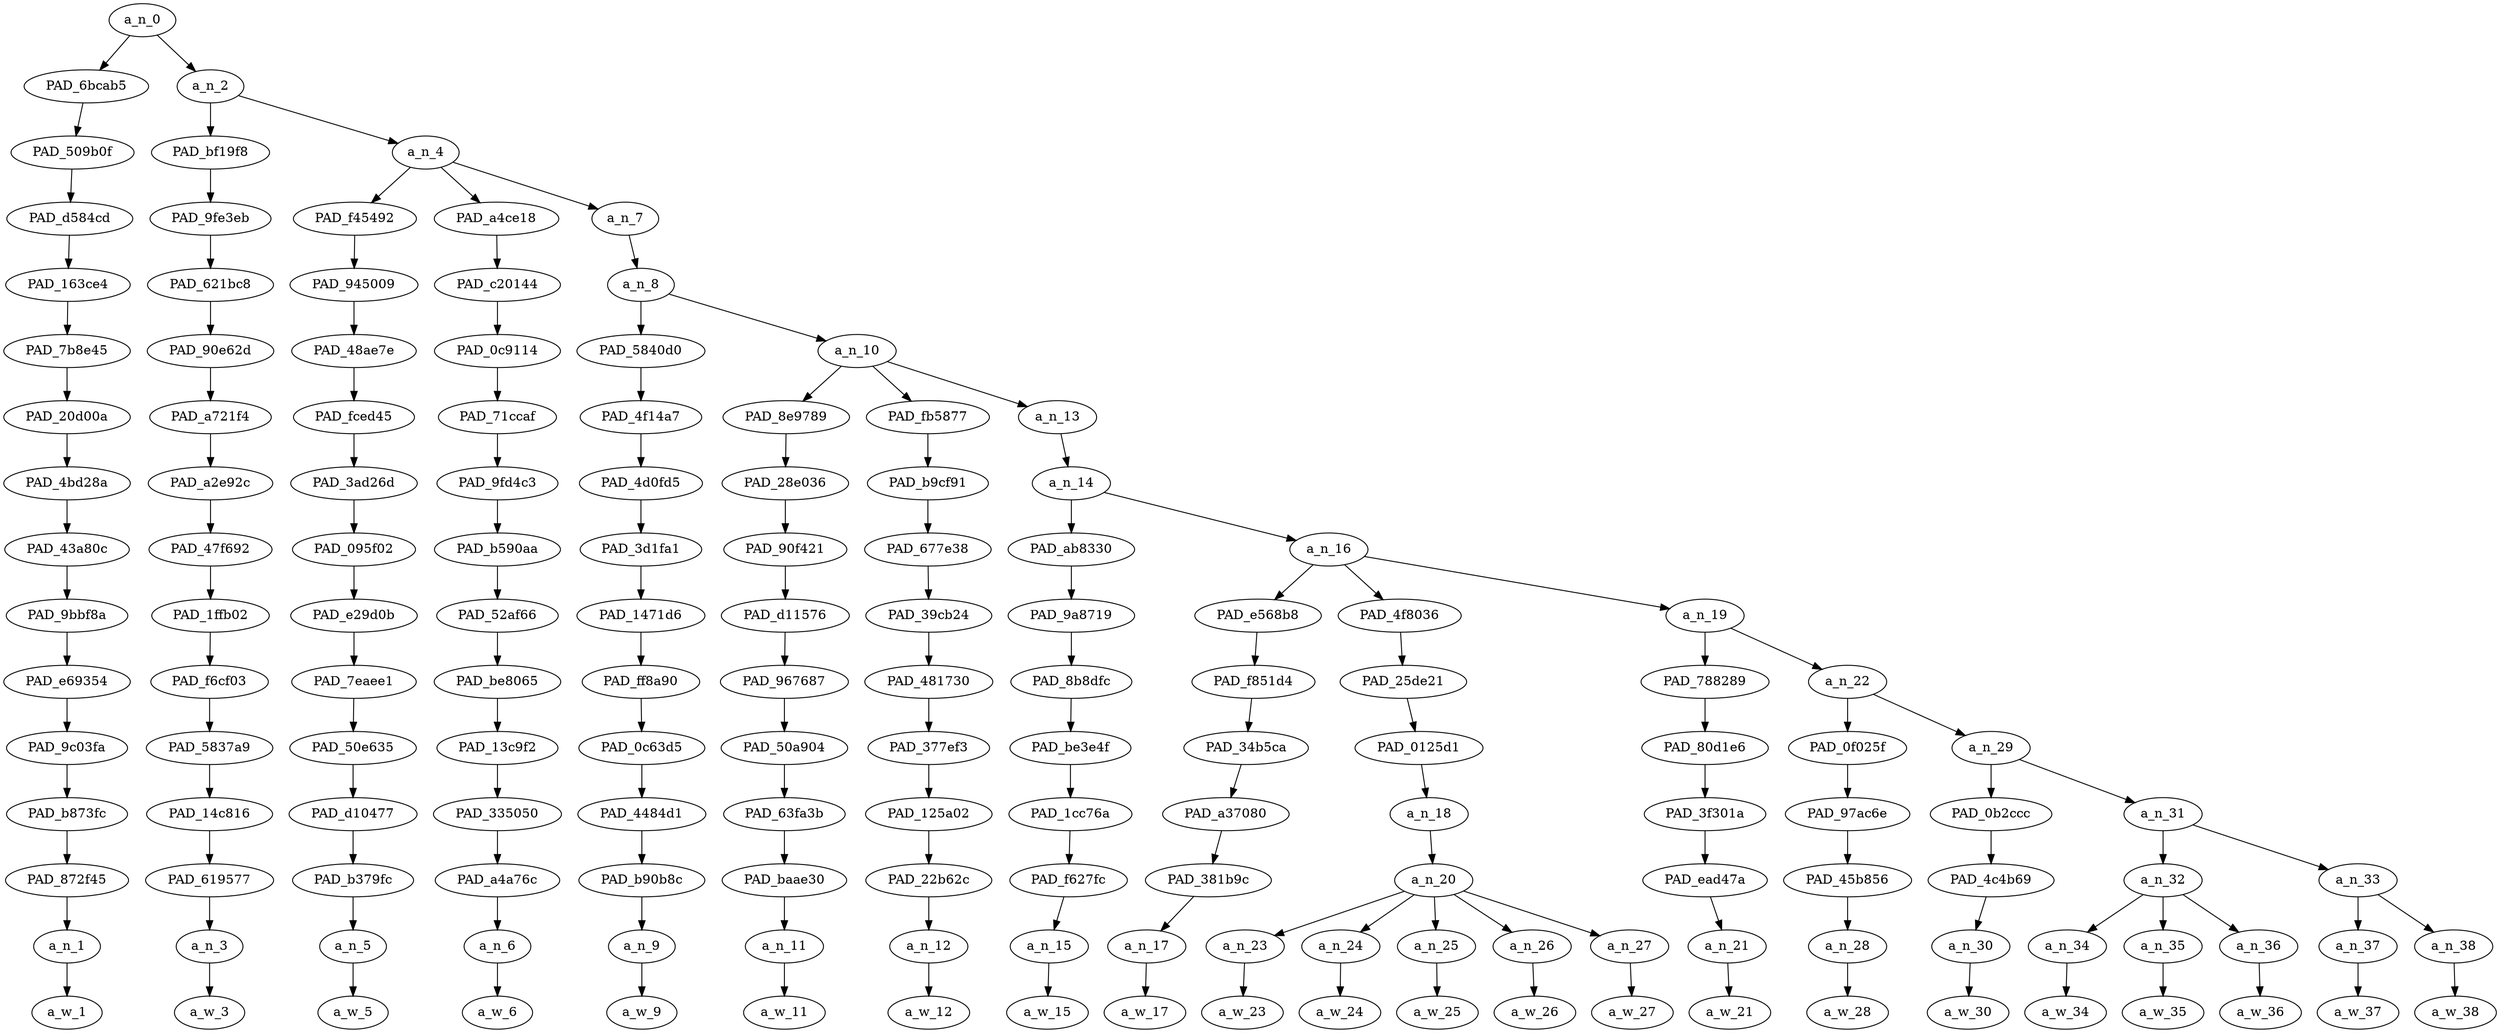 strict digraph "" {
	a_n_0	[div_dir=1,
		index=0,
		level=15,
		pos="1.113787615740741,15!",
		text_span="[0, 1, 2, 3, 4, 5, 6, 7, 8, 9, 10, 11, 12, 13, 14, 15, 16, 17, 18, 19, 20, 21]",
		value=1.00000002];
	PAD_6bcab5	[div_dir=-1,
		index=0,
		level=14,
		pos="0.0,14!",
		text_span="[0]",
		value=0.02932517];
	a_n_0 -> PAD_6bcab5;
	a_n_2	[div_dir=1,
		index=1,
		level=14,
		pos="2.227575231481482,14!",
		text_span="[1, 2, 3, 4, 5, 6, 7, 8, 9, 10, 11, 12, 13, 14, 15, 16, 17, 18, 19, 20, 21]",
		value=0.97066776];
	a_n_0 -> a_n_2;
	PAD_509b0f	[div_dir=-1,
		index=0,
		level=13,
		pos="0.0,13!",
		text_span="[0]",
		value=0.02932517];
	PAD_6bcab5 -> PAD_509b0f;
	PAD_d584cd	[div_dir=-1,
		index=0,
		level=12,
		pos="0.0,12!",
		text_span="[0]",
		value=0.02932517];
	PAD_509b0f -> PAD_d584cd;
	PAD_163ce4	[div_dir=-1,
		index=0,
		level=11,
		pos="0.0,11!",
		text_span="[0]",
		value=0.02932517];
	PAD_d584cd -> PAD_163ce4;
	PAD_7b8e45	[div_dir=-1,
		index=0,
		level=10,
		pos="0.0,10!",
		text_span="[0]",
		value=0.02932517];
	PAD_163ce4 -> PAD_7b8e45;
	PAD_20d00a	[div_dir=-1,
		index=0,
		level=9,
		pos="0.0,9!",
		text_span="[0]",
		value=0.02932517];
	PAD_7b8e45 -> PAD_20d00a;
	PAD_4bd28a	[div_dir=-1,
		index=0,
		level=8,
		pos="0.0,8!",
		text_span="[0]",
		value=0.02932517];
	PAD_20d00a -> PAD_4bd28a;
	PAD_43a80c	[div_dir=-1,
		index=0,
		level=7,
		pos="0.0,7!",
		text_span="[0]",
		value=0.02932517];
	PAD_4bd28a -> PAD_43a80c;
	PAD_9bbf8a	[div_dir=-1,
		index=0,
		level=6,
		pos="0.0,6!",
		text_span="[0]",
		value=0.02932517];
	PAD_43a80c -> PAD_9bbf8a;
	PAD_e69354	[div_dir=-1,
		index=0,
		level=5,
		pos="0.0,5!",
		text_span="[0]",
		value=0.02932517];
	PAD_9bbf8a -> PAD_e69354;
	PAD_9c03fa	[div_dir=-1,
		index=0,
		level=4,
		pos="0.0,4!",
		text_span="[0]",
		value=0.02932517];
	PAD_e69354 -> PAD_9c03fa;
	PAD_b873fc	[div_dir=-1,
		index=0,
		level=3,
		pos="0.0,3!",
		text_span="[0]",
		value=0.02932517];
	PAD_9c03fa -> PAD_b873fc;
	PAD_872f45	[div_dir=-1,
		index=0,
		level=2,
		pos="0.0,2!",
		text_span="[0]",
		value=0.02932517];
	PAD_b873fc -> PAD_872f45;
	a_n_1	[div_dir=-1,
		index=0,
		level=1,
		pos="0.0,1!",
		text_span="[0]",
		value=0.02932517];
	PAD_872f45 -> a_n_1;
	a_w_1	[div_dir=0,
		index=0,
		level=0,
		pos="0,0!",
		text_span="[0]",
		value=i];
	a_n_1 -> a_w_1;
	PAD_bf19f8	[div_dir=-1,
		index=1,
		level=13,
		pos="1.0,13!",
		text_span="[1]",
		value=0.02655956];
	a_n_2 -> PAD_bf19f8;
	a_n_4	[div_dir=1,
		index=2,
		level=13,
		pos="3.4551504629629632,13!",
		text_span="[2, 3, 4, 5, 6, 7, 8, 9, 10, 11, 12, 13, 14, 15, 16, 17, 18, 19, 20, 21]",
		value=0.94404938];
	a_n_2 -> a_n_4;
	PAD_9fe3eb	[div_dir=-1,
		index=1,
		level=12,
		pos="1.0,12!",
		text_span="[1]",
		value=0.02655956];
	PAD_bf19f8 -> PAD_9fe3eb;
	PAD_621bc8	[div_dir=-1,
		index=1,
		level=11,
		pos="1.0,11!",
		text_span="[1]",
		value=0.02655956];
	PAD_9fe3eb -> PAD_621bc8;
	PAD_90e62d	[div_dir=-1,
		index=1,
		level=10,
		pos="1.0,10!",
		text_span="[1]",
		value=0.02655956];
	PAD_621bc8 -> PAD_90e62d;
	PAD_a721f4	[div_dir=-1,
		index=1,
		level=9,
		pos="1.0,9!",
		text_span="[1]",
		value=0.02655956];
	PAD_90e62d -> PAD_a721f4;
	PAD_a2e92c	[div_dir=-1,
		index=1,
		level=8,
		pos="1.0,8!",
		text_span="[1]",
		value=0.02655956];
	PAD_a721f4 -> PAD_a2e92c;
	PAD_47f692	[div_dir=-1,
		index=1,
		level=7,
		pos="1.0,7!",
		text_span="[1]",
		value=0.02655956];
	PAD_a2e92c -> PAD_47f692;
	PAD_1ffb02	[div_dir=-1,
		index=1,
		level=6,
		pos="1.0,6!",
		text_span="[1]",
		value=0.02655956];
	PAD_47f692 -> PAD_1ffb02;
	PAD_f6cf03	[div_dir=-1,
		index=1,
		level=5,
		pos="1.0,5!",
		text_span="[1]",
		value=0.02655956];
	PAD_1ffb02 -> PAD_f6cf03;
	PAD_5837a9	[div_dir=-1,
		index=1,
		level=4,
		pos="1.0,4!",
		text_span="[1]",
		value=0.02655956];
	PAD_f6cf03 -> PAD_5837a9;
	PAD_14c816	[div_dir=-1,
		index=1,
		level=3,
		pos="1.0,3!",
		text_span="[1]",
		value=0.02655956];
	PAD_5837a9 -> PAD_14c816;
	PAD_619577	[div_dir=-1,
		index=1,
		level=2,
		pos="1.0,2!",
		text_span="[1]",
		value=0.02655956];
	PAD_14c816 -> PAD_619577;
	a_n_3	[div_dir=-1,
		index=1,
		level=1,
		pos="1.0,1!",
		text_span="[1]",
		value=0.02655956];
	PAD_619577 -> a_n_3;
	a_w_3	[div_dir=0,
		index=1,
		level=0,
		pos="1,0!",
		text_span="[1]",
		value=find];
	a_n_3 -> a_w_3;
	PAD_f45492	[div_dir=-1,
		index=2,
		level=12,
		pos="2.0,12!",
		text_span="[2]",
		value=0.01942669];
	a_n_4 -> PAD_f45492;
	PAD_a4ce18	[div_dir=-1,
		index=3,
		level=12,
		pos="3.0,12!",
		text_span="[3]",
		value=0.02991483];
	a_n_4 -> PAD_a4ce18;
	a_n_7	[div_dir=1,
		index=4,
		level=12,
		pos="5.365451388888889,12!",
		text_span="[4, 5, 6, 7, 8, 9, 10, 11, 12, 13, 14, 15, 16, 17, 18, 19, 20, 21]",
		value=0.89461554];
	a_n_4 -> a_n_7;
	PAD_945009	[div_dir=-1,
		index=2,
		level=11,
		pos="2.0,11!",
		text_span="[2]",
		value=0.01942669];
	PAD_f45492 -> PAD_945009;
	PAD_48ae7e	[div_dir=-1,
		index=2,
		level=10,
		pos="2.0,10!",
		text_span="[2]",
		value=0.01942669];
	PAD_945009 -> PAD_48ae7e;
	PAD_fced45	[div_dir=-1,
		index=2,
		level=9,
		pos="2.0,9!",
		text_span="[2]",
		value=0.01942669];
	PAD_48ae7e -> PAD_fced45;
	PAD_3ad26d	[div_dir=-1,
		index=2,
		level=8,
		pos="2.0,8!",
		text_span="[2]",
		value=0.01942669];
	PAD_fced45 -> PAD_3ad26d;
	PAD_095f02	[div_dir=-1,
		index=2,
		level=7,
		pos="2.0,7!",
		text_span="[2]",
		value=0.01942669];
	PAD_3ad26d -> PAD_095f02;
	PAD_e29d0b	[div_dir=-1,
		index=2,
		level=6,
		pos="2.0,6!",
		text_span="[2]",
		value=0.01942669];
	PAD_095f02 -> PAD_e29d0b;
	PAD_7eaee1	[div_dir=-1,
		index=2,
		level=5,
		pos="2.0,5!",
		text_span="[2]",
		value=0.01942669];
	PAD_e29d0b -> PAD_7eaee1;
	PAD_50e635	[div_dir=-1,
		index=2,
		level=4,
		pos="2.0,4!",
		text_span="[2]",
		value=0.01942669];
	PAD_7eaee1 -> PAD_50e635;
	PAD_d10477	[div_dir=-1,
		index=2,
		level=3,
		pos="2.0,3!",
		text_span="[2]",
		value=0.01942669];
	PAD_50e635 -> PAD_d10477;
	PAD_b379fc	[div_dir=-1,
		index=2,
		level=2,
		pos="2.0,2!",
		text_span="[2]",
		value=0.01942669];
	PAD_d10477 -> PAD_b379fc;
	a_n_5	[div_dir=-1,
		index=2,
		level=1,
		pos="2.0,1!",
		text_span="[2]",
		value=0.01942669];
	PAD_b379fc -> a_n_5;
	a_w_5	[div_dir=0,
		index=2,
		level=0,
		pos="2,0!",
		text_span="[2]",
		value=it];
	a_n_5 -> a_w_5;
	PAD_c20144	[div_dir=-1,
		index=3,
		level=11,
		pos="3.0,11!",
		text_span="[3]",
		value=0.02991483];
	PAD_a4ce18 -> PAD_c20144;
	PAD_0c9114	[div_dir=-1,
		index=3,
		level=10,
		pos="3.0,10!",
		text_span="[3]",
		value=0.02991483];
	PAD_c20144 -> PAD_0c9114;
	PAD_71ccaf	[div_dir=-1,
		index=3,
		level=9,
		pos="3.0,9!",
		text_span="[3]",
		value=0.02991483];
	PAD_0c9114 -> PAD_71ccaf;
	PAD_9fd4c3	[div_dir=-1,
		index=3,
		level=8,
		pos="3.0,8!",
		text_span="[3]",
		value=0.02991483];
	PAD_71ccaf -> PAD_9fd4c3;
	PAD_b590aa	[div_dir=-1,
		index=3,
		level=7,
		pos="3.0,7!",
		text_span="[3]",
		value=0.02991483];
	PAD_9fd4c3 -> PAD_b590aa;
	PAD_52af66	[div_dir=-1,
		index=3,
		level=6,
		pos="3.0,6!",
		text_span="[3]",
		value=0.02991483];
	PAD_b590aa -> PAD_52af66;
	PAD_be8065	[div_dir=-1,
		index=3,
		level=5,
		pos="3.0,5!",
		text_span="[3]",
		value=0.02991483];
	PAD_52af66 -> PAD_be8065;
	PAD_13c9f2	[div_dir=-1,
		index=3,
		level=4,
		pos="3.0,4!",
		text_span="[3]",
		value=0.02991483];
	PAD_be8065 -> PAD_13c9f2;
	PAD_335050	[div_dir=-1,
		index=3,
		level=3,
		pos="3.0,3!",
		text_span="[3]",
		value=0.02991483];
	PAD_13c9f2 -> PAD_335050;
	PAD_a4a76c	[div_dir=-1,
		index=3,
		level=2,
		pos="3.0,2!",
		text_span="[3]",
		value=0.02991483];
	PAD_335050 -> PAD_a4a76c;
	a_n_6	[div_dir=-1,
		index=3,
		level=1,
		pos="3.0,1!",
		text_span="[3]",
		value=0.02991483];
	PAD_a4a76c -> a_n_6;
	a_w_6	[div_dir=0,
		index=3,
		level=0,
		pos="3,0!",
		text_span="[3]",
		value=easy];
	a_n_6 -> a_w_6;
	a_n_8	[div_dir=1,
		index=4,
		level=11,
		pos="5.365451388888889,11!",
		text_span="[4, 5, 6, 7, 8, 9, 10, 11, 12, 13, 14, 15, 16, 17, 18, 19, 20, 21]",
		value=0.89449437];
	a_n_7 -> a_n_8;
	PAD_5840d0	[div_dir=-1,
		index=4,
		level=10,
		pos="4.0,10!",
		text_span="[4]",
		value=0.01660086];
	a_n_8 -> PAD_5840d0;
	a_n_10	[div_dir=1,
		index=5,
		level=10,
		pos="6.730902777777778,10!",
		text_span="[5, 6, 7, 8, 9, 10, 11, 12, 13, 14, 15, 16, 17, 18, 19, 20, 21]",
		value=0.87777234];
	a_n_8 -> a_n_10;
	PAD_4f14a7	[div_dir=-1,
		index=4,
		level=9,
		pos="4.0,9!",
		text_span="[4]",
		value=0.01660086];
	PAD_5840d0 -> PAD_4f14a7;
	PAD_4d0fd5	[div_dir=-1,
		index=4,
		level=8,
		pos="4.0,8!",
		text_span="[4]",
		value=0.01660086];
	PAD_4f14a7 -> PAD_4d0fd5;
	PAD_3d1fa1	[div_dir=-1,
		index=4,
		level=7,
		pos="4.0,7!",
		text_span="[4]",
		value=0.01660086];
	PAD_4d0fd5 -> PAD_3d1fa1;
	PAD_1471d6	[div_dir=-1,
		index=4,
		level=6,
		pos="4.0,6!",
		text_span="[4]",
		value=0.01660086];
	PAD_3d1fa1 -> PAD_1471d6;
	PAD_ff8a90	[div_dir=-1,
		index=4,
		level=5,
		pos="4.0,5!",
		text_span="[4]",
		value=0.01660086];
	PAD_1471d6 -> PAD_ff8a90;
	PAD_0c63d5	[div_dir=-1,
		index=4,
		level=4,
		pos="4.0,4!",
		text_span="[4]",
		value=0.01660086];
	PAD_ff8a90 -> PAD_0c63d5;
	PAD_4484d1	[div_dir=-1,
		index=4,
		level=3,
		pos="4.0,3!",
		text_span="[4]",
		value=0.01660086];
	PAD_0c63d5 -> PAD_4484d1;
	PAD_b90b8c	[div_dir=-1,
		index=4,
		level=2,
		pos="4.0,2!",
		text_span="[4]",
		value=0.01660086];
	PAD_4484d1 -> PAD_b90b8c;
	a_n_9	[div_dir=-1,
		index=4,
		level=1,
		pos="4.0,1!",
		text_span="[4]",
		value=0.01660086];
	PAD_b90b8c -> a_n_9;
	a_w_9	[div_dir=0,
		index=4,
		level=0,
		pos="4,0!",
		text_span="[4]",
		value=to];
	a_n_9 -> a_w_9;
	PAD_8e9789	[div_dir=-1,
		index=5,
		level=9,
		pos="5.0,9!",
		text_span="[5]",
		value=0.02167676];
	a_n_10 -> PAD_8e9789;
	PAD_fb5877	[div_dir=1,
		index=6,
		level=9,
		pos="6.0,9!",
		text_span="[6]",
		value=0.02677557];
	a_n_10 -> PAD_fb5877;
	a_n_13	[div_dir=1,
		index=7,
		level=9,
		pos="9.192708333333332,9!",
		text_span="[7, 8, 9, 10, 11, 12, 13, 14, 15, 16, 17, 18, 19, 20, 21]",
		value=0.82919496];
	a_n_10 -> a_n_13;
	PAD_28e036	[div_dir=-1,
		index=5,
		level=8,
		pos="5.0,8!",
		text_span="[5]",
		value=0.02167676];
	PAD_8e9789 -> PAD_28e036;
	PAD_90f421	[div_dir=-1,
		index=5,
		level=7,
		pos="5.0,7!",
		text_span="[5]",
		value=0.02167676];
	PAD_28e036 -> PAD_90f421;
	PAD_d11576	[div_dir=-1,
		index=5,
		level=6,
		pos="5.0,6!",
		text_span="[5]",
		value=0.02167676];
	PAD_90f421 -> PAD_d11576;
	PAD_967687	[div_dir=-1,
		index=5,
		level=5,
		pos="5.0,5!",
		text_span="[5]",
		value=0.02167676];
	PAD_d11576 -> PAD_967687;
	PAD_50a904	[div_dir=-1,
		index=5,
		level=4,
		pos="5.0,4!",
		text_span="[5]",
		value=0.02167676];
	PAD_967687 -> PAD_50a904;
	PAD_63fa3b	[div_dir=-1,
		index=5,
		level=3,
		pos="5.0,3!",
		text_span="[5]",
		value=0.02167676];
	PAD_50a904 -> PAD_63fa3b;
	PAD_baae30	[div_dir=-1,
		index=5,
		level=2,
		pos="5.0,2!",
		text_span="[5]",
		value=0.02167676];
	PAD_63fa3b -> PAD_baae30;
	a_n_11	[div_dir=-1,
		index=5,
		level=1,
		pos="5.0,1!",
		text_span="[5]",
		value=0.02167676];
	PAD_baae30 -> a_n_11;
	a_w_11	[div_dir=0,
		index=5,
		level=0,
		pos="5,0!",
		text_span="[5]",
		value=get];
	a_n_11 -> a_w_11;
	PAD_b9cf91	[div_dir=1,
		index=6,
		level=8,
		pos="6.0,8!",
		text_span="[6]",
		value=0.02677557];
	PAD_fb5877 -> PAD_b9cf91;
	PAD_677e38	[div_dir=1,
		index=6,
		level=7,
		pos="6.0,7!",
		text_span="[6]",
		value=0.02677557];
	PAD_b9cf91 -> PAD_677e38;
	PAD_39cb24	[div_dir=1,
		index=6,
		level=6,
		pos="6.0,6!",
		text_span="[6]",
		value=0.02677557];
	PAD_677e38 -> PAD_39cb24;
	PAD_481730	[div_dir=1,
		index=6,
		level=5,
		pos="6.0,5!",
		text_span="[6]",
		value=0.02677557];
	PAD_39cb24 -> PAD_481730;
	PAD_377ef3	[div_dir=1,
		index=6,
		level=4,
		pos="6.0,4!",
		text_span="[6]",
		value=0.02677557];
	PAD_481730 -> PAD_377ef3;
	PAD_125a02	[div_dir=1,
		index=6,
		level=3,
		pos="6.0,3!",
		text_span="[6]",
		value=0.02677557];
	PAD_377ef3 -> PAD_125a02;
	PAD_22b62c	[div_dir=1,
		index=6,
		level=2,
		pos="6.0,2!",
		text_span="[6]",
		value=0.02677557];
	PAD_125a02 -> PAD_22b62c;
	a_n_12	[div_dir=1,
		index=6,
		level=1,
		pos="6.0,1!",
		text_span="[6]",
		value=0.02677557];
	PAD_22b62c -> a_n_12;
	a_w_12	[div_dir=0,
		index=6,
		level=0,
		pos="6,0!",
		text_span="[6]",
		value=around];
	a_n_12 -> a_w_12;
	a_n_14	[div_dir=1,
		index=7,
		level=8,
		pos="9.192708333333332,8!",
		text_span="[7, 8, 9, 10, 11, 12, 13, 14, 15, 16, 17, 18, 19, 20, 21]",
		value=0.82906139];
	a_n_13 -> a_n_14;
	PAD_ab8330	[div_dir=-1,
		index=7,
		level=7,
		pos="7.0,7!",
		text_span="[7]",
		value=0.02617594];
	a_n_14 -> PAD_ab8330;
	a_n_16	[div_dir=1,
		index=8,
		level=7,
		pos="11.385416666666666,7!",
		text_span="[8, 9, 10, 11, 12, 13, 14, 15, 16, 17, 18, 19, 20, 21]",
		value=0.80275188];
	a_n_14 -> a_n_16;
	PAD_9a8719	[div_dir=-1,
		index=7,
		level=6,
		pos="7.0,6!",
		text_span="[7]",
		value=0.02617594];
	PAD_ab8330 -> PAD_9a8719;
	PAD_8b8dfc	[div_dir=-1,
		index=7,
		level=5,
		pos="7.0,5!",
		text_span="[7]",
		value=0.02617594];
	PAD_9a8719 -> PAD_8b8dfc;
	PAD_be3e4f	[div_dir=-1,
		index=7,
		level=4,
		pos="7.0,4!",
		text_span="[7]",
		value=0.02617594];
	PAD_8b8dfc -> PAD_be3e4f;
	PAD_1cc76a	[div_dir=-1,
		index=7,
		level=3,
		pos="7.0,3!",
		text_span="[7]",
		value=0.02617594];
	PAD_be3e4f -> PAD_1cc76a;
	PAD_f627fc	[div_dir=-1,
		index=7,
		level=2,
		pos="7.0,2!",
		text_span="[7]",
		value=0.02617594];
	PAD_1cc76a -> PAD_f627fc;
	a_n_15	[div_dir=-1,
		index=7,
		level=1,
		pos="7.0,1!",
		text_span="[7]",
		value=0.02617594];
	PAD_f627fc -> a_n_15;
	a_w_15	[div_dir=0,
		index=7,
		level=0,
		pos="7,0!",
		text_span="[7]",
		value=being];
	a_n_15 -> a_w_15;
	PAD_e568b8	[div_dir=1,
		index=8,
		level=6,
		pos="8.0,6!",
		text_span="[8]",
		value=0.03527731];
	a_n_16 -> PAD_e568b8;
	PAD_4f8036	[div_dir=1,
		index=9,
		level=6,
		pos="11.0,6!",
		text_span="[9, 10, 11, 12, 13]",
		value=0.50345649];
	a_n_16 -> PAD_4f8036;
	a_n_19	[div_dir=-1,
		index=10,
		level=6,
		pos="15.15625,6!",
		text_span="[14, 15, 16, 17, 18, 19, 20, 21]",
		value=0.26387667];
	a_n_16 -> a_n_19;
	PAD_f851d4	[div_dir=1,
		index=8,
		level=5,
		pos="8.0,5!",
		text_span="[8]",
		value=0.03527731];
	PAD_e568b8 -> PAD_f851d4;
	PAD_34b5ca	[div_dir=1,
		index=8,
		level=4,
		pos="8.0,4!",
		text_span="[8]",
		value=0.03527731];
	PAD_f851d4 -> PAD_34b5ca;
	PAD_a37080	[div_dir=1,
		index=8,
		level=3,
		pos="8.0,3!",
		text_span="[8]",
		value=0.03527731];
	PAD_34b5ca -> PAD_a37080;
	PAD_381b9c	[div_dir=1,
		index=8,
		level=2,
		pos="8.0,2!",
		text_span="[8]",
		value=0.03527731];
	PAD_a37080 -> PAD_381b9c;
	a_n_17	[div_dir=1,
		index=8,
		level=1,
		pos="8.0,1!",
		text_span="[8]",
		value=0.03527731];
	PAD_381b9c -> a_n_17;
	a_w_17	[div_dir=0,
		index=8,
		level=0,
		pos="8,0!",
		text_span="[8]",
		value=called];
	a_n_17 -> a_w_17;
	PAD_25de21	[div_dir=1,
		index=9,
		level=5,
		pos="11.0,5!",
		text_span="[9, 10, 11, 12, 13]",
		value=0.50345649];
	PAD_4f8036 -> PAD_25de21;
	PAD_0125d1	[div_dir=1,
		index=9,
		level=4,
		pos="11.0,4!",
		text_span="[9, 10, 11, 12, 13]",
		value=0.50345649];
	PAD_25de21 -> PAD_0125d1;
	a_n_18	[div_dir=1,
		index=9,
		level=3,
		pos="11.0,3!",
		text_span="[9, 10, 11, 12, 13]",
		value=0.50345649];
	PAD_0125d1 -> a_n_18;
	a_n_20	[div_dir=1,
		index=9,
		level=2,
		pos="11.0,2!",
		text_span="[9, 10, 11, 12, 13]",
		value=0.50324032];
	a_n_18 -> a_n_20;
	a_n_23	[div_dir=-1,
		index=9,
		level=1,
		pos="9.0,1!",
		text_span="[9]",
		value=0.03078960];
	a_n_20 -> a_n_23;
	a_n_24	[div_dir=1,
		index=10,
		level=1,
		pos="10.0,1!",
		text_span="[10]",
		value=0.08634246];
	a_n_20 -> a_n_24;
	a_n_25	[div_dir=1,
		index=11,
		level=1,
		pos="11.0,1!",
		text_span="[11]",
		value=0.09797640];
	a_n_20 -> a_n_25;
	a_n_26	[div_dir=-1,
		index=12,
		level=1,
		pos="12.0,1!",
		text_span="[12]",
		value=0.10887188];
	a_n_20 -> a_n_26;
	a_n_27	[div_dir=1,
		index=13,
		level=1,
		pos="13.0,1!",
		text_span="[13]",
		value=0.17904381];
	a_n_20 -> a_n_27;
	a_w_23	[div_dir=0,
		index=9,
		level=0,
		pos="9,0!",
		text_span="[9]",
		value=a];
	a_n_23 -> a_w_23;
	a_w_24	[div_dir=0,
		index=10,
		level=0,
		pos="10,0!",
		text_span="[10]",
		value=racist];
	a_n_24 -> a_w_24;
	a_w_25	[div_dir=0,
		index=11,
		level=0,
		pos="11,0!",
		text_span="[11]",
		value=sexist];
	a_n_25 -> a_w_25;
	a_w_26	[div_dir=0,
		index=12,
		level=0,
		pos="12,0!",
		text_span="[12]",
		value=nazi];
	a_n_26 -> a_w_26;
	a_w_27	[div_dir=0,
		index=13,
		level=0,
		pos="13,0!",
		text_span="[13]",
		value=homophobe];
	a_n_27 -> a_w_27;
	PAD_788289	[div_dir=1,
		index=10,
		level=5,
		pos="14.0,5!",
		text_span="[14]",
		value=0.02383018];
	a_n_19 -> PAD_788289;
	a_n_22	[div_dir=-1,
		index=11,
		level=5,
		pos="16.3125,5!",
		text_span="[15, 16, 17, 18, 19, 20, 21]",
		value=0.23998711];
	a_n_19 -> a_n_22;
	PAD_80d1e6	[div_dir=1,
		index=10,
		level=4,
		pos="14.0,4!",
		text_span="[14]",
		value=0.02383018];
	PAD_788289 -> PAD_80d1e6;
	PAD_3f301a	[div_dir=1,
		index=10,
		level=3,
		pos="14.0,3!",
		text_span="[14]",
		value=0.02383018];
	PAD_80d1e6 -> PAD_3f301a;
	PAD_ead47a	[div_dir=1,
		index=10,
		level=2,
		pos="14.0,2!",
		text_span="[14]",
		value=0.02383018];
	PAD_3f301a -> PAD_ead47a;
	a_n_21	[div_dir=1,
		index=14,
		level=1,
		pos="14.0,1!",
		text_span="[14]",
		value=0.02383018];
	PAD_ead47a -> a_n_21;
	a_w_21	[div_dir=0,
		index=14,
		level=0,
		pos="14,0!",
		text_span="[14]",
		value=if];
	a_n_21 -> a_w_21;
	PAD_0f025f	[div_dir=-1,
		index=11,
		level=4,
		pos="15.0,4!",
		text_span="[15]",
		value=0.02561716];
	a_n_22 -> PAD_0f025f;
	a_n_29	[div_dir=-1,
		index=12,
		level=4,
		pos="17.625,4!",
		text_span="[16, 17, 18, 19, 20, 21]",
		value=0.21427089];
	a_n_22 -> a_n_29;
	PAD_97ac6e	[div_dir=-1,
		index=11,
		level=3,
		pos="15.0,3!",
		text_span="[15]",
		value=0.02561716];
	PAD_0f025f -> PAD_97ac6e;
	PAD_45b856	[div_dir=-1,
		index=11,
		level=2,
		pos="15.0,2!",
		text_span="[15]",
		value=0.02561716];
	PAD_97ac6e -> PAD_45b856;
	a_n_28	[div_dir=-1,
		index=15,
		level=1,
		pos="15.0,1!",
		text_span="[15]",
		value=0.02561716];
	PAD_45b856 -> a_n_28;
	a_w_28	[div_dir=0,
		index=15,
		level=0,
		pos="15,0!",
		text_span="[15]",
		value=you];
	a_n_28 -> a_w_28;
	PAD_0b2ccc	[div_dir=1,
		index=12,
		level=3,
		pos="16.0,3!",
		text_span="[16]",
		value=0.02003559];
	a_n_29 -> PAD_0b2ccc;
	a_n_31	[div_dir=-1,
		index=13,
		level=3,
		pos="19.25,3!",
		text_span="[17, 18, 19, 20, 21]",
		value=0.19413315];
	a_n_29 -> a_n_31;
	PAD_4c4b69	[div_dir=1,
		index=12,
		level=2,
		pos="16.0,2!",
		text_span="[16]",
		value=0.02003559];
	PAD_0b2ccc -> PAD_4c4b69;
	a_n_30	[div_dir=1,
		index=16,
		level=1,
		pos="16.0,1!",
		text_span="[16]",
		value=0.02003559];
	PAD_4c4b69 -> a_n_30;
	a_w_30	[div_dir=0,
		index=16,
		level=0,
		pos="16,0!",
		text_span="[16]",
		value=are];
	a_n_30 -> a_w_30;
	a_n_32	[div_dir=-1,
		index=13,
		level=2,
		pos="18.0,2!",
		text_span="[17, 18, 19]",
		value=0.12708403];
	a_n_31 -> a_n_32;
	a_n_33	[div_dir=1,
		index=14,
		level=2,
		pos="20.5,2!",
		text_span="[20, 21]",
		value=0.06690764];
	a_n_31 -> a_n_33;
	a_n_34	[div_dir=1,
		index=17,
		level=1,
		pos="17.0,1!",
		text_span="[17]",
		value=0.02065601];
	a_n_32 -> a_n_34;
	a_n_35	[div_dir=1,
		index=18,
		level=1,
		pos="18.0,1!",
		text_span="[18]",
		value=0.02701303];
	a_n_32 -> a_n_35;
	a_n_36	[div_dir=-1,
		index=19,
		level=1,
		pos="19.0,1!",
		text_span="[19]",
		value=0.07910872];
	a_n_32 -> a_n_36;
	a_w_34	[div_dir=0,
		index=17,
		level=0,
		pos="17,0!",
		text_span="[17]",
		value=just];
	a_n_34 -> a_w_34;
	a_w_35	[div_dir=0,
		index=18,
		level=0,
		pos="18,0!",
		text_span="[18]",
		value=an];
	a_n_35 -> a_w_35;
	a_w_36	[div_dir=0,
		index=19,
		level=0,
		pos="19,0!",
		text_span="[19]",
		value=asshole];
	a_n_36 -> a_w_36;
	a_n_37	[div_dir=1,
		index=20,
		level=1,
		pos="20.0,1!",
		text_span="[20]",
		value=0.02395403];
	a_n_33 -> a_n_37;
	a_n_38	[div_dir=1,
		index=21,
		level=1,
		pos="21.0,1!",
		text_span="[21]",
		value=0.04280560];
	a_n_33 -> a_n_38;
	a_w_37	[div_dir=0,
		index=20,
		level=0,
		pos="20,0!",
		text_span="[20]",
		value=to1];
	a_n_37 -> a_w_37;
	a_w_38	[div_dir=0,
		index=21,
		level=0,
		pos="21,0!",
		text_span="[21]",
		value=everyone];
	a_n_38 -> a_w_38;
}
